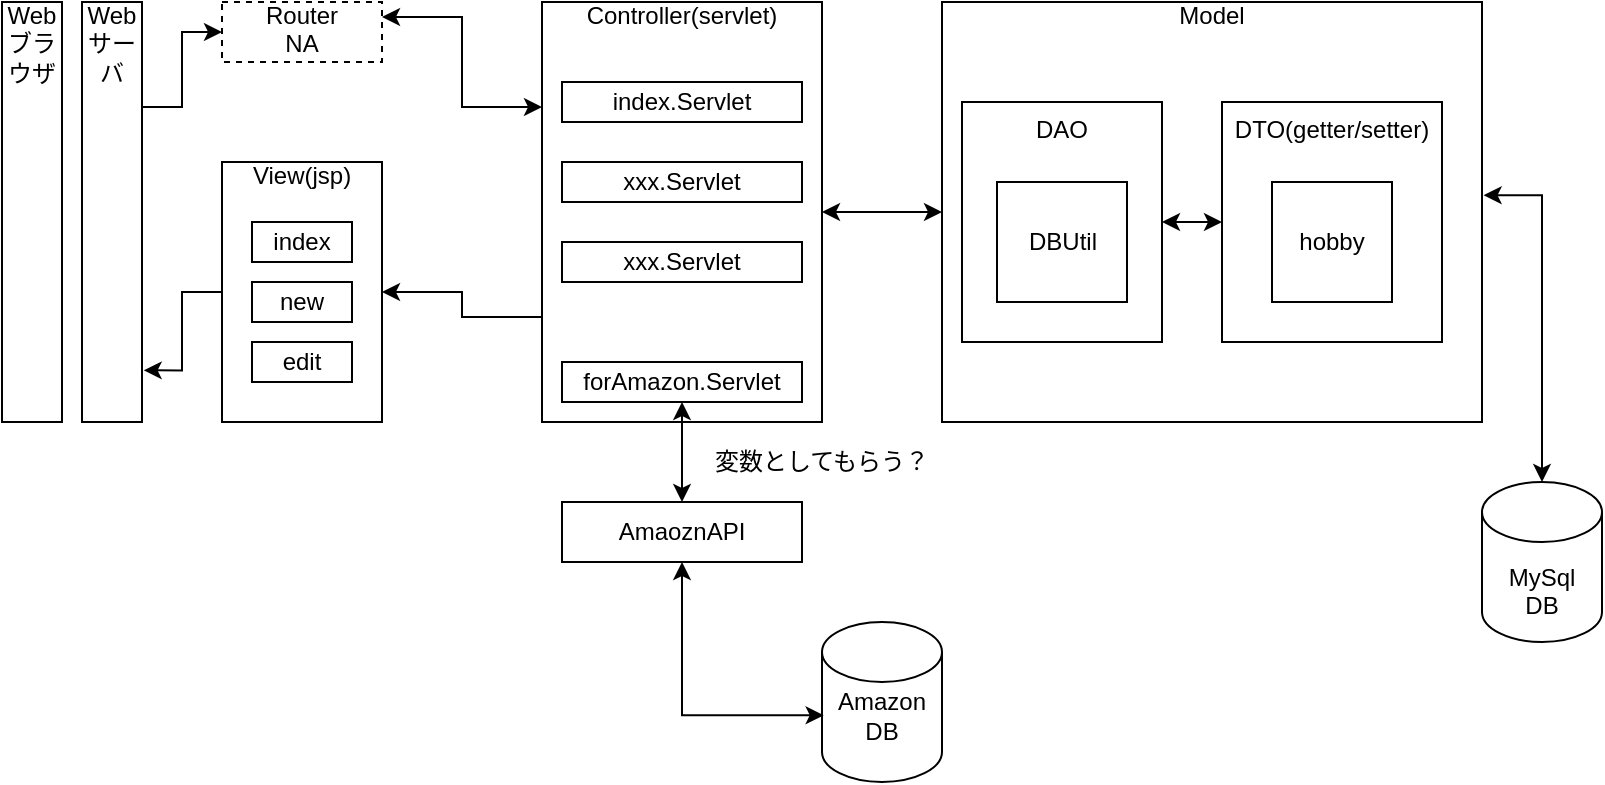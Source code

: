 <mxfile version="13.5.5" type="device" pages="2"><diagram id="g2HskD7L_IQN0c2G_G51" name="全体"><mxGraphModel dx="1185" dy="635" grid="1" gridSize="10" guides="1" tooltips="1" connect="1" arrows="1" fold="1" page="1" pageScale="1" pageWidth="827" pageHeight="1169" math="0" shadow="0"><root><mxCell id="0"/><mxCell id="1" parent="0"/><mxCell id="hlXoT4PRcEUMcBS1LGLc-1" value="Model" style="whiteSpace=wrap;html=1;imageVerticalAlign=top;overflow=fill;verticalAlign=top;align=center;imageAspect=0;expand=0;resizable=1;resizeHeight=1;resizeWidth=1;recursiveResize=1;arcSize=12;absoluteArcSize=1;portConstraint=none;" parent="1" vertex="1"><mxGeometry x="480" y="70" width="270" height="210" as="geometry"/></mxCell><mxCell id="Iitf8SPpLCgHgcU4wHLZ-13" value="DTO(getter/setter)" style="rounded=0;whiteSpace=wrap;html=1;align=center;verticalAlign=top;" vertex="1" parent="1"><mxGeometry x="620" y="120" width="110" height="120" as="geometry"/></mxCell><mxCell id="DgmAcB4kVw4dx6uzTRNA-12" style="edgeStyle=orthogonalEdgeStyle;rounded=0;orthogonalLoop=1;jettySize=auto;html=1;exitX=1;exitY=0.5;exitDx=0;exitDy=0;entryX=0;entryY=0.5;entryDx=0;entryDy=0;startArrow=classic;startFill=1;" edge="1" parent="1" source="Iitf8SPpLCgHgcU4wHLZ-14" target="Iitf8SPpLCgHgcU4wHLZ-13"><mxGeometry relative="1" as="geometry"/></mxCell><mxCell id="Iitf8SPpLCgHgcU4wHLZ-14" value="DAO" style="rounded=0;whiteSpace=wrap;html=1;verticalAlign=top;" vertex="1" parent="1"><mxGeometry x="490" y="120" width="100" height="120" as="geometry"/></mxCell><object label="&lt;br&gt;&lt;br&gt;MySql&lt;br&gt;DB" id="Iitf8SPpLCgHgcU4wHLZ-1"><mxCell style="shape=cylinder2;whiteSpace=wrap;html=1;boundedLbl=1;backgroundOutline=1;size=15;" vertex="1" parent="1"><mxGeometry x="750" y="310" width="60" height="80" as="geometry"/></mxCell></object><object label="&lt;br&gt;Amazon&lt;br&gt;DB" id="Iitf8SPpLCgHgcU4wHLZ-2"><mxCell style="shape=cylinder2;whiteSpace=wrap;html=1;boundedLbl=1;backgroundOutline=1;size=15;" vertex="1" parent="1"><mxGeometry x="420" y="380" width="60" height="80" as="geometry"/></mxCell></object><mxCell id="DgmAcB4kVw4dx6uzTRNA-13" style="edgeStyle=orthogonalEdgeStyle;rounded=0;orthogonalLoop=1;jettySize=auto;html=1;exitX=1;exitY=0.25;exitDx=0;exitDy=0;entryX=0;entryY=0.25;entryDx=0;entryDy=0;startArrow=classic;startFill=1;" edge="1" parent="1" source="Iitf8SPpLCgHgcU4wHLZ-3" target="Iitf8SPpLCgHgcU4wHLZ-5"><mxGeometry relative="1" as="geometry"/></mxCell><mxCell id="Iitf8SPpLCgHgcU4wHLZ-3" value="Router&lt;br&gt;NA" style="whiteSpace=wrap;html=1;imageVerticalAlign=top;overflow=fill;verticalAlign=top;align=center;dashed=1;" vertex="1" parent="1"><mxGeometry x="120" y="70" width="80" height="30" as="geometry"/></mxCell><mxCell id="DgmAcB4kVw4dx6uzTRNA-11" style="edgeStyle=orthogonalEdgeStyle;rounded=0;orthogonalLoop=1;jettySize=auto;html=1;exitX=1;exitY=0.5;exitDx=0;exitDy=0;entryX=0;entryY=0.5;entryDx=0;entryDy=0;startArrow=classic;startFill=1;" edge="1" parent="1" source="Iitf8SPpLCgHgcU4wHLZ-5" target="hlXoT4PRcEUMcBS1LGLc-1"><mxGeometry relative="1" as="geometry"/></mxCell><mxCell id="Iitf8SPpLCgHgcU4wHLZ-5" value="Controller(servlet)" style="whiteSpace=wrap;html=1;imageVerticalAlign=top;overflow=fill;verticalAlign=top;align=center;" vertex="1" parent="1"><mxGeometry x="280" y="70" width="140" height="210" as="geometry"/></mxCell><mxCell id="DgmAcB4kVw4dx6uzTRNA-16" style="edgeStyle=orthogonalEdgeStyle;rounded=0;orthogonalLoop=1;jettySize=auto;html=1;exitX=0;exitY=0.5;exitDx=0;exitDy=0;entryX=1.028;entryY=0.877;entryDx=0;entryDy=0;entryPerimeter=0;startArrow=none;startFill=0;" edge="1" parent="1" source="Iitf8SPpLCgHgcU4wHLZ-6" target="Iitf8SPpLCgHgcU4wHLZ-7"><mxGeometry relative="1" as="geometry"/></mxCell><mxCell id="Iitf8SPpLCgHgcU4wHLZ-6" value="View(jsp)&lt;br&gt;&lt;br&gt;" style="whiteSpace=wrap;html=1;imageVerticalAlign=top;overflow=fill;verticalAlign=top;align=center;" vertex="1" parent="1"><mxGeometry x="120" y="150" width="80" height="130" as="geometry"/></mxCell><mxCell id="DgmAcB4kVw4dx6uzTRNA-15" style="edgeStyle=orthogonalEdgeStyle;rounded=0;orthogonalLoop=1;jettySize=auto;html=1;exitX=1;exitY=0.25;exitDx=0;exitDy=0;entryX=0;entryY=0.5;entryDx=0;entryDy=0;startArrow=none;startFill=0;" edge="1" parent="1" source="Iitf8SPpLCgHgcU4wHLZ-7" target="Iitf8SPpLCgHgcU4wHLZ-3"><mxGeometry relative="1" as="geometry"><Array as="points"><mxPoint x="100" y="123"/><mxPoint x="100" y="85"/></Array></mxGeometry></mxCell><mxCell id="Iitf8SPpLCgHgcU4wHLZ-7" value="Webサーバ" style="whiteSpace=wrap;html=1;imageVerticalAlign=top;overflow=fill;verticalAlign=top;align=center;" vertex="1" parent="1"><mxGeometry x="50" y="70" width="30" height="210" as="geometry"/></mxCell><mxCell id="Iitf8SPpLCgHgcU4wHLZ-8" value="Webブラウザ" style="whiteSpace=wrap;html=1;imageVerticalAlign=top;overflow=fill;verticalAlign=top;align=center;" vertex="1" parent="1"><mxGeometry x="10" y="70" width="30" height="210" as="geometry"/></mxCell><mxCell id="Iitf8SPpLCgHgcU4wHLZ-12" style="edgeStyle=orthogonalEdgeStyle;rounded=0;orthogonalLoop=1;jettySize=auto;html=1;exitX=1.003;exitY=0.46;exitDx=0;exitDy=0;startArrow=classic;startFill=1;exitPerimeter=0;" edge="1" parent="1" source="hlXoT4PRcEUMcBS1LGLc-1" target="Iitf8SPpLCgHgcU4wHLZ-1"><mxGeometry relative="1" as="geometry"/></mxCell><mxCell id="Iitf8SPpLCgHgcU4wHLZ-10" value="hobby" style="rounded=0;whiteSpace=wrap;html=1;" vertex="1" parent="1"><mxGeometry x="645" y="160" width="60" height="60" as="geometry"/></mxCell><mxCell id="DgmAcB4kVw4dx6uzTRNA-1" value="DBUtil" style="rounded=0;whiteSpace=wrap;html=1;" vertex="1" parent="1"><mxGeometry x="507.5" y="160" width="65" height="60" as="geometry"/></mxCell><mxCell id="DgmAcB4kVw4dx6uzTRNA-5" style="edgeStyle=orthogonalEdgeStyle;rounded=0;orthogonalLoop=1;jettySize=auto;html=1;exitX=0.5;exitY=1;exitDx=0;exitDy=0;startArrow=classic;startFill=1;" edge="1" parent="1" source="DgmAcB4kVw4dx6uzTRNA-2" target="DgmAcB4kVw4dx6uzTRNA-3"><mxGeometry relative="1" as="geometry"/></mxCell><mxCell id="DgmAcB4kVw4dx6uzTRNA-2" value="forAmazon.Servlet" style="rounded=0;whiteSpace=wrap;html=1;" vertex="1" parent="1"><mxGeometry x="290" y="250" width="120" height="20" as="geometry"/></mxCell><mxCell id="DgmAcB4kVw4dx6uzTRNA-6" style="edgeStyle=orthogonalEdgeStyle;rounded=0;orthogonalLoop=1;jettySize=auto;html=1;exitX=0.5;exitY=1;exitDx=0;exitDy=0;entryX=0.014;entryY=0.583;entryDx=0;entryDy=0;entryPerimeter=0;startArrow=classic;startFill=1;" edge="1" parent="1" source="DgmAcB4kVw4dx6uzTRNA-3" target="Iitf8SPpLCgHgcU4wHLZ-2"><mxGeometry relative="1" as="geometry"/></mxCell><mxCell id="DgmAcB4kVw4dx6uzTRNA-3" value="AmaoznAPI" style="rounded=0;whiteSpace=wrap;html=1;" vertex="1" parent="1"><mxGeometry x="290" y="320" width="120" height="30" as="geometry"/></mxCell><mxCell id="DgmAcB4kVw4dx6uzTRNA-7" value="index.Servlet" style="rounded=0;whiteSpace=wrap;html=1;" vertex="1" parent="1"><mxGeometry x="290" y="110" width="120" height="20" as="geometry"/></mxCell><mxCell id="DgmAcB4kVw4dx6uzTRNA-8" value="xxx.Servlet" style="rounded=0;whiteSpace=wrap;html=1;" vertex="1" parent="1"><mxGeometry x="290" y="150" width="120" height="20" as="geometry"/></mxCell><mxCell id="DgmAcB4kVw4dx6uzTRNA-9" value="xxx.Servlet" style="rounded=0;whiteSpace=wrap;html=1;" vertex="1" parent="1"><mxGeometry x="290" y="190" width="120" height="20" as="geometry"/></mxCell><mxCell id="DgmAcB4kVw4dx6uzTRNA-10" value="変数としてもらう？" style="text;html=1;strokeColor=none;fillColor=none;align=center;verticalAlign=middle;whiteSpace=wrap;rounded=0;" vertex="1" parent="1"><mxGeometry x="360" y="290" width="120" height="20" as="geometry"/></mxCell><mxCell id="DgmAcB4kVw4dx6uzTRNA-18" style="edgeStyle=orthogonalEdgeStyle;rounded=0;orthogonalLoop=1;jettySize=auto;html=1;exitX=0;exitY=0.75;exitDx=0;exitDy=0;startArrow=none;startFill=0;entryX=1;entryY=0.5;entryDx=0;entryDy=0;" edge="1" parent="1" source="Iitf8SPpLCgHgcU4wHLZ-5" target="Iitf8SPpLCgHgcU4wHLZ-6"><mxGeometry relative="1" as="geometry"><mxPoint x="130" y="235" as="sourcePoint"/><mxPoint x="200" y="228" as="targetPoint"/></mxGeometry></mxCell><mxCell id="DgmAcB4kVw4dx6uzTRNA-19" value="index" style="rounded=0;whiteSpace=wrap;html=1;" vertex="1" parent="1"><mxGeometry x="135" y="180" width="50" height="20" as="geometry"/></mxCell><mxCell id="DgmAcB4kVw4dx6uzTRNA-22" value="new" style="rounded=0;whiteSpace=wrap;html=1;" vertex="1" parent="1"><mxGeometry x="135" y="210" width="50" height="20" as="geometry"/></mxCell><mxCell id="DgmAcB4kVw4dx6uzTRNA-23" value="edit" style="rounded=0;whiteSpace=wrap;html=1;" vertex="1" parent="1"><mxGeometry x="135" y="240" width="50" height="20" as="geometry"/></mxCell></root></mxGraphModel></diagram><diagram name="全体のコピー" id="Ai9YBxZk4N6nvwOqBj6x"><mxGraphModel dx="1422" dy="762" grid="1" gridSize="10" guides="1" tooltips="1" connect="1" arrows="1" fold="1" page="1" pageScale="1" pageWidth="827" pageHeight="1169" math="0" shadow="0"><root><mxCell id="YUjat-6t0nU7w3eQZj1G-0"/><mxCell id="YUjat-6t0nU7w3eQZj1G-1" parent="YUjat-6t0nU7w3eQZj1G-0"/><mxCell id="YUjat-6t0nU7w3eQZj1G-2" value="Model(getter/setter)&lt;br&gt;" style="whiteSpace=wrap;html=1;imageVerticalAlign=top;overflow=fill;verticalAlign=top;align=center;imageAspect=0;expand=0;resizable=1;resizeHeight=1;resizeWidth=1;recursiveResize=1;arcSize=12;absoluteArcSize=1;portConstraint=none;" vertex="1" parent="YUjat-6t0nU7w3eQZj1G-1"><mxGeometry x="380" y="70" width="370" height="410" as="geometry"/></mxCell><mxCell id="YUjat-6t0nU7w3eQZj1G-3" value="DTO(getter/setter)" style="rounded=0;whiteSpace=wrap;html=1;align=center;verticalAlign=top;" vertex="1" parent="YUjat-6t0nU7w3eQZj1G-1"><mxGeometry x="570" y="120" width="160" height="330" as="geometry"/></mxCell><mxCell id="YUjat-6t0nU7w3eQZj1G-4" value="DAO(DBUtil)&lt;br&gt;&lt;br&gt;" style="rounded=0;whiteSpace=wrap;html=1;verticalAlign=top;" vertex="1" parent="YUjat-6t0nU7w3eQZj1G-1"><mxGeometry x="400" y="120" width="150" height="330" as="geometry"/></mxCell><object label="&lt;br&gt;&lt;br&gt;MySql&lt;br&gt;DB" id="YUjat-6t0nU7w3eQZj1G-5"><mxCell style="shape=cylinder2;whiteSpace=wrap;html=1;boundedLbl=1;backgroundOutline=1;size=15;" vertex="1" parent="YUjat-6t0nU7w3eQZj1G-1"><mxGeometry x="760" y="380" width="60" height="80" as="geometry"/></mxCell></object><object label="&lt;br&gt;Amazon&lt;br&gt;DB" id="YUjat-6t0nU7w3eQZj1G-6"><mxCell style="shape=cylinder2;whiteSpace=wrap;html=1;boundedLbl=1;backgroundOutline=1;size=15;" vertex="1" parent="YUjat-6t0nU7w3eQZj1G-1"><mxGeometry x="760" width="60" height="80" as="geometry"/></mxCell></object><mxCell id="YUjat-6t0nU7w3eQZj1G-7" value="Router&lt;br&gt;NA" style="whiteSpace=wrap;html=1;imageVerticalAlign=top;overflow=fill;verticalAlign=top;align=center;" vertex="1" parent="YUjat-6t0nU7w3eQZj1G-1"><mxGeometry x="90" y="70" width="110" height="30" as="geometry"/></mxCell><mxCell id="YUjat-6t0nU7w3eQZj1G-8" value="Controller(servlet)" style="whiteSpace=wrap;html=1;imageVerticalAlign=top;overflow=fill;verticalAlign=top;align=center;" vertex="1" parent="YUjat-6t0nU7w3eQZj1G-1"><mxGeometry x="230" y="70" width="140" height="410" as="geometry"/></mxCell><mxCell id="YUjat-6t0nU7w3eQZj1G-9" value="View(jsp)&lt;br&gt;&lt;br&gt;・index&lt;br&gt;・new&lt;br&gt;・edit" style="whiteSpace=wrap;html=1;imageVerticalAlign=top;overflow=fill;verticalAlign=top;align=center;" vertex="1" parent="YUjat-6t0nU7w3eQZj1G-1"><mxGeometry x="90" y="260" width="120" height="220" as="geometry"/></mxCell><mxCell id="YUjat-6t0nU7w3eQZj1G-10" value="Webサーバ" style="whiteSpace=wrap;html=1;imageVerticalAlign=top;overflow=fill;verticalAlign=top;align=center;" vertex="1" parent="YUjat-6t0nU7w3eQZj1G-1"><mxGeometry x="50" y="70" width="30" height="410" as="geometry"/></mxCell><mxCell id="YUjat-6t0nU7w3eQZj1G-11" value="Webブラウザ" style="whiteSpace=wrap;html=1;imageVerticalAlign=top;overflow=fill;verticalAlign=top;align=center;" vertex="1" parent="YUjat-6t0nU7w3eQZj1G-1"><mxGeometry x="10" y="70" width="30" height="410" as="geometry"/></mxCell><mxCell id="YUjat-6t0nU7w3eQZj1G-12" style="edgeStyle=orthogonalEdgeStyle;rounded=0;orthogonalLoop=1;jettySize=auto;html=1;exitX=1;exitY=0.5;exitDx=0;exitDy=0;entryX=0;entryY=0.563;entryDx=0;entryDy=0;entryPerimeter=0;" edge="1" parent="YUjat-6t0nU7w3eQZj1G-1" source="YUjat-6t0nU7w3eQZj1G-13" target="YUjat-6t0nU7w3eQZj1G-6"><mxGeometry relative="1" as="geometry"/></mxCell><mxCell id="YUjat-6t0nU7w3eQZj1G-13" value="Amazon" style="rounded=0;whiteSpace=wrap;html=1;" vertex="1" parent="YUjat-6t0nU7w3eQZj1G-1"><mxGeometry x="590" y="210" width="120" height="60" as="geometry"/></mxCell><mxCell id="YUjat-6t0nU7w3eQZj1G-14" style="edgeStyle=orthogonalEdgeStyle;rounded=0;orthogonalLoop=1;jettySize=auto;html=1;exitX=1;exitY=0.5;exitDx=0;exitDy=0;" edge="1" parent="YUjat-6t0nU7w3eQZj1G-1" source="YUjat-6t0nU7w3eQZj1G-15" target="YUjat-6t0nU7w3eQZj1G-5"><mxGeometry relative="1" as="geometry"/></mxCell><mxCell id="YUjat-6t0nU7w3eQZj1G-15" value="hobby" style="rounded=0;whiteSpace=wrap;html=1;" vertex="1" parent="YUjat-6t0nU7w3eQZj1G-1"><mxGeometry x="590" y="320" width="120" height="60" as="geometry"/></mxCell></root></mxGraphModel></diagram></mxfile>